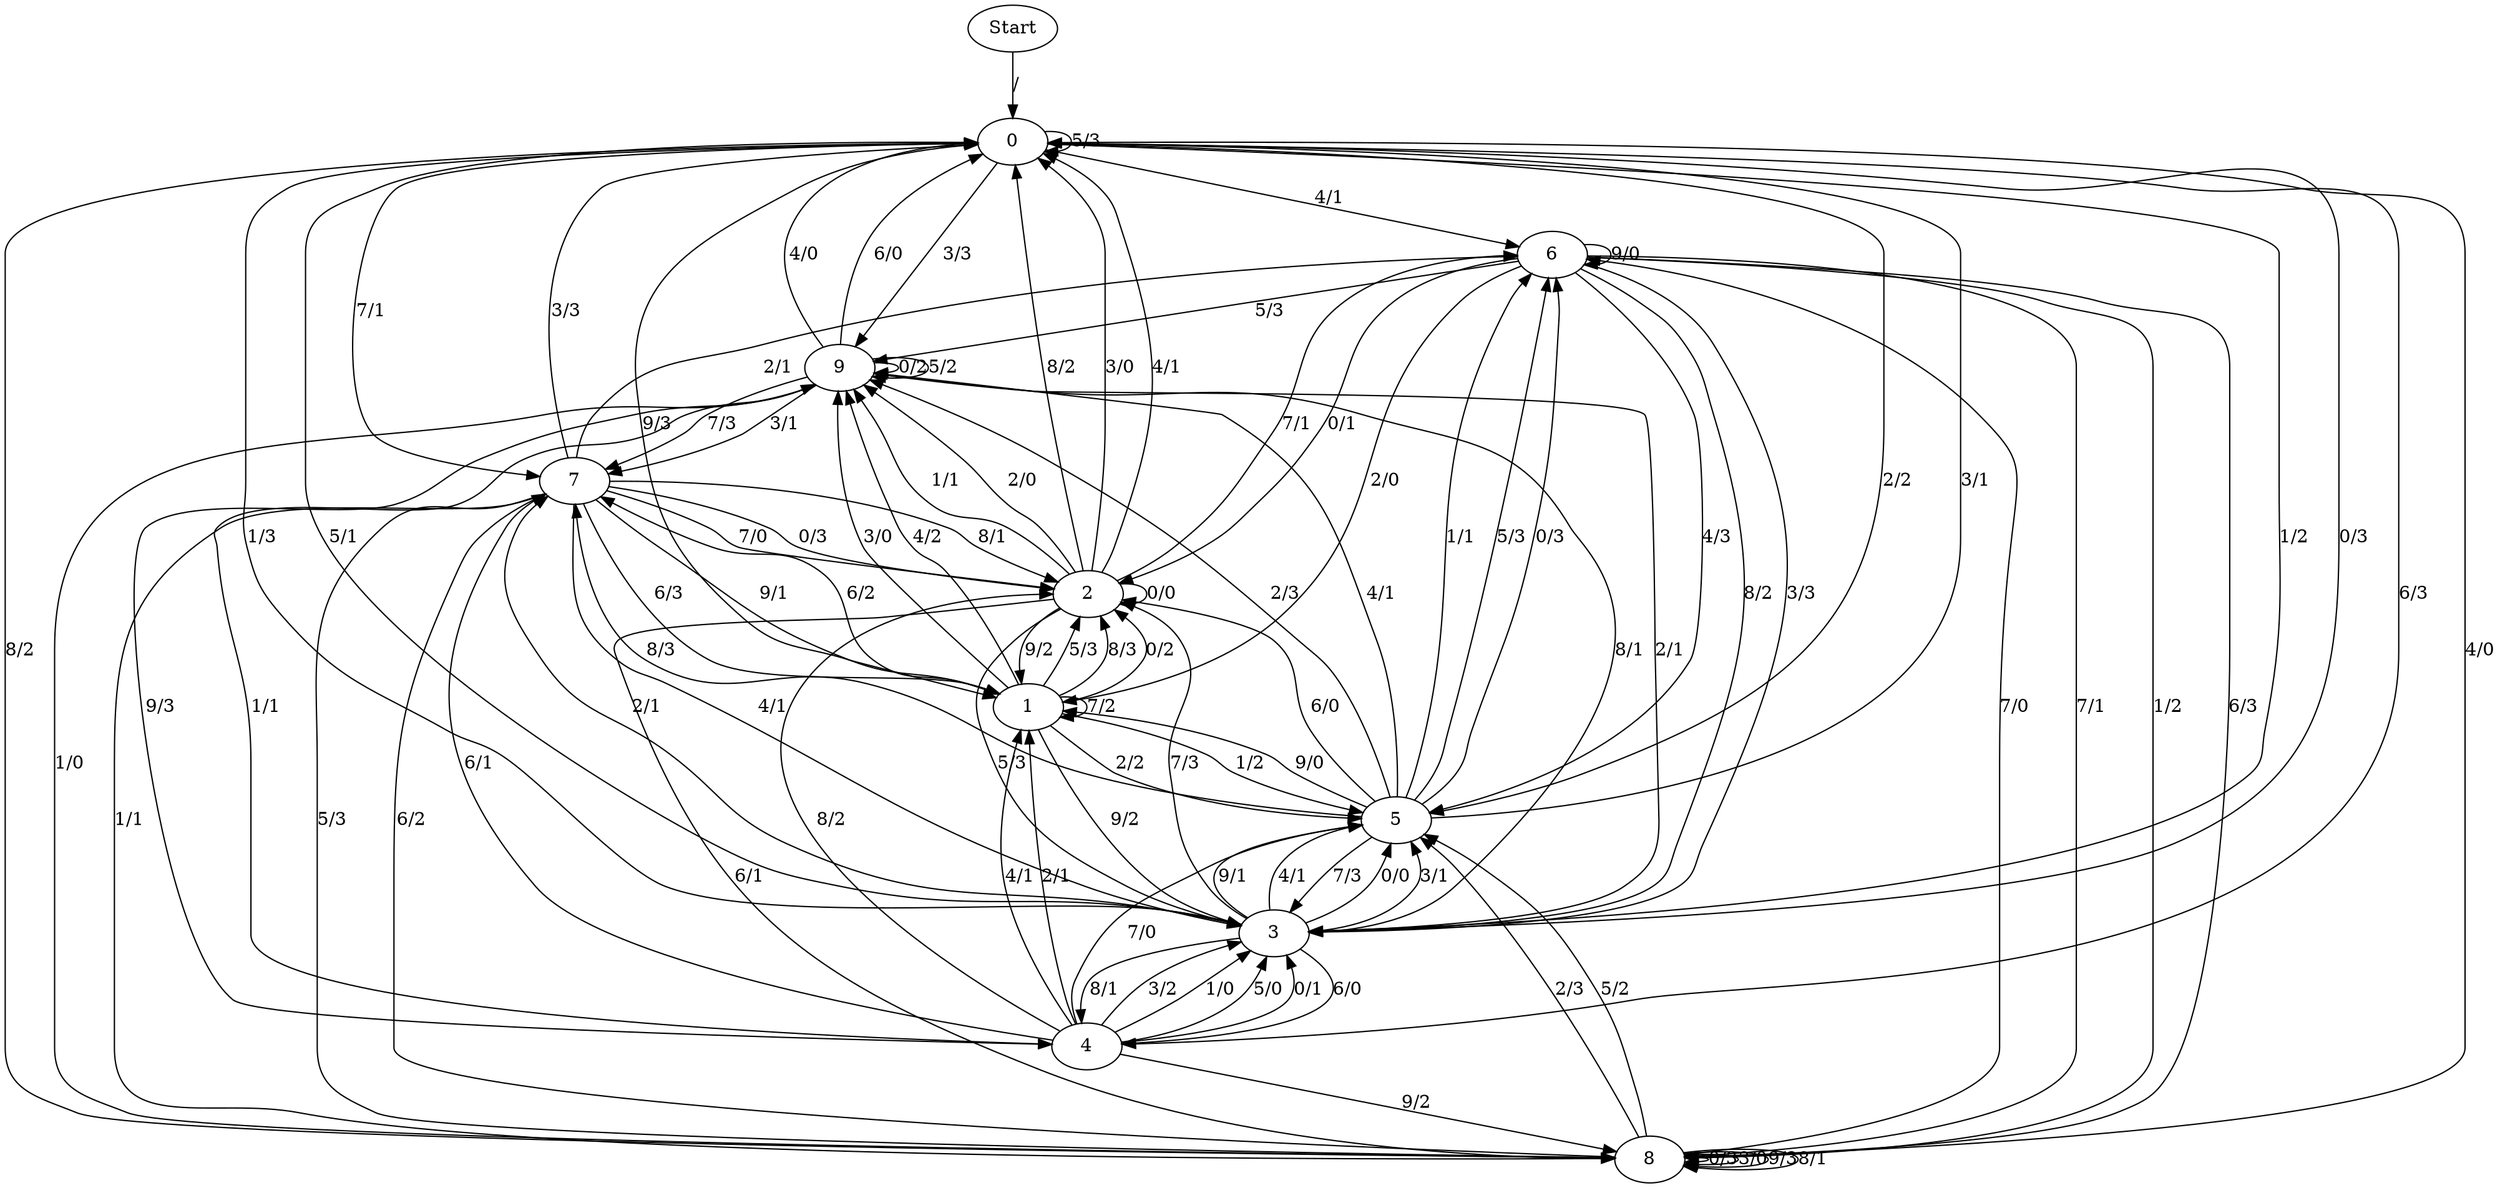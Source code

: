 digraph {
	Start -> 0 [label="/"]
	0 -> 6 [label="4/1"]
	0 -> 9 [label="3/3"]
	0 -> 4 [label="6/3"]
	0 -> 3 [label="1/2"]
	0 -> 7 [label="7/1"]
	0 -> 8 [label="8/2"]
	0 -> 3 [label="0/3"]
	0 -> 0 [label="5/3"]
	0 -> 5 [label="2/2"]
	0 -> 1 [label="9/3"]
	4 -> 5 [label="7/0"]
	4 -> 3 [label="3/2"]
	4 -> 3 [label="1/0"]
	4 -> 1 [label="2/1"]
	4 -> 1 [label="4/1"]
	4 -> 3 [label="5/0"]
	4 -> 7 [label="6/1"]
	4 -> 8 [label="9/2"]
	4 -> 2 [label="8/2"]
	4 -> 3 [label="0/1"]
	1 -> 2 [label="5/3"]
	1 -> 1 [label="7/2"]
	1 -> 9 [label="4/2"]
	1 -> 2 [label="8/3"]
	1 -> 5 [label="1/2"]
	1 -> 7 [label="6/2"]
	1 -> 3 [label="9/2"]
	1 -> 9 [label="3/0"]
	1 -> 5 [label="2/2"]
	1 -> 2 [label="0/2"]
	9 -> 4 [label="9/3"]
	9 -> 3 [label="2/1"]
	9 -> 7 [label="3/1"]
	9 -> 9 [label="0/2"]
	9 -> 0 [label="4/0"]
	9 -> 4 [label="1/1"]
	9 -> 9 [label="5/2"]
	9 -> 0 [label="6/0"]
	9 -> 3 [label="8/1"]
	9 -> 7 [label="7/3"]
	3 -> 5 [label="0/0"]
	3 -> 7 [label="2/1"]
	3 -> 5 [label="3/1"]
	3 -> 5 [label="9/1"]
	3 -> 0 [label="1/3"]
	3 -> 0 [label="5/1"]
	3 -> 4 [label="6/0"]
	3 -> 4 [label="8/1"]
	3 -> 5 [label="4/1"]
	3 -> 2 [label="7/3"]
	5 -> 6 [label="1/1"]
	5 -> 0 [label="3/1"]
	5 -> 3 [label="7/3"]
	5 -> 9 [label="4/1"]
	5 -> 1 [label="9/0"]
	5 -> 2 [label="6/0"]
	5 -> 7 [label="8/3"]
	5 -> 9 [label="2/3"]
	5 -> 6 [label="5/3"]
	5 -> 6 [label="0/3"]
	7 -> 8 [label="1/1"]
	7 -> 1 [label="6/3"]
	7 -> 2 [label="7/0"]
	7 -> 1 [label="9/1"]
	7 -> 8 [label="5/3"]
	7 -> 2 [label="0/3"]
	7 -> 3 [label="4/1"]
	7 -> 2 [label="8/1"]
	7 -> 6 [label="2/1"]
	7 -> 0 [label="3/3"]
	2 -> 3 [label="5/3"]
	2 -> 8 [label="6/1"]
	2 -> 0 [label="8/2"]
	2 -> 1 [label="9/2"]
	2 -> 2 [label="0/0"]
	2 -> 0 [label="3/0"]
	2 -> 6 [label="7/1"]
	2 -> 9 [label="1/1"]
	2 -> 9 [label="2/0"]
	2 -> 0 [label="4/1"]
	8 -> 8 [label="0/3"]
	8 -> 8 [label="3/0"]
	8 -> 9 [label="1/0"]
	8 -> 8 [label="9/3"]
	8 -> 5 [label="2/3"]
	8 -> 5 [label="5/2"]
	8 -> 8 [label="8/1"]
	8 -> 7 [label="6/2"]
	8 -> 6 [label="7/0"]
	8 -> 0 [label="4/0"]
	6 -> 1 [label="2/0"]
	6 -> 8 [label="7/1"]
	6 -> 3 [label="8/2"]
	6 -> 9 [label="5/3"]
	6 -> 2 [label="0/1"]
	6 -> 3 [label="3/3"]
	6 -> 8 [label="1/2"]
	6 -> 8 [label="6/3"]
	6 -> 6 [label="9/0"]
	6 -> 5 [label="4/3"]
}